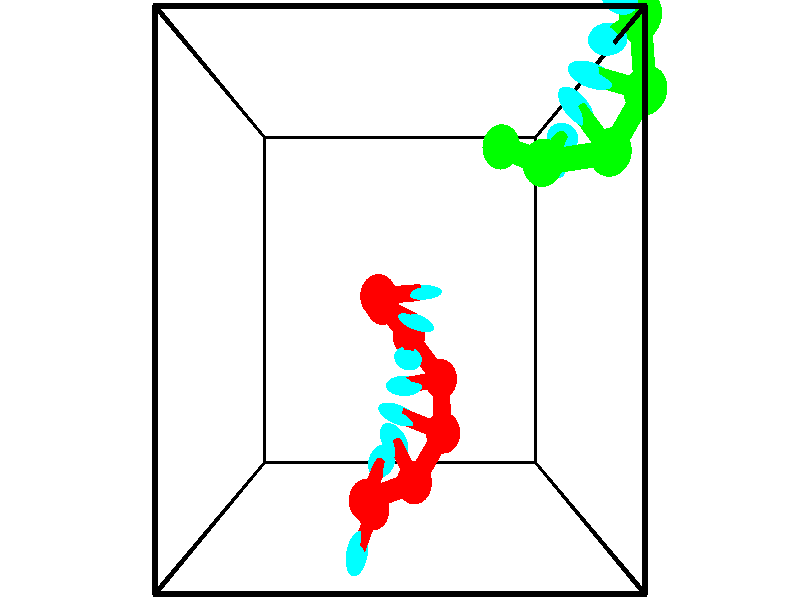 // switches for output
#declare DRAW_BASES = 1; // possible values are 0, 1; only relevant for DNA ribbons
#declare DRAW_BASES_TYPE = 3; // possible values are 1, 2, 3; only relevant for DNA ribbons
#declare DRAW_FOG = 0; // set to 1 to enable fog

#include "colors.inc"

#include "transforms.inc"
background { rgb <1, 1, 1>}

#default {
   normal{
       ripples 0.25
       frequency 0.20
       turbulence 0.2
       lambda 5
   }
	finish {
		phong 0.1
		phong_size 40.
	}
}

// original window dimensions: 1024x640


// camera settings

camera {
	sky <-0, 1, 0>
	up <-0, 1, 0>
	right 1.6 * <1, 0, 0>
	location <2.5, 2.5, 11.1562>
	look_at <2.5, 2.5, 2.5>
	direction <0, 0, -8.6562>
	angle 67.0682
}


# declare cpy_camera_pos = <2.5, 2.5, 11.1562>;
# if (DRAW_FOG = 1)
fog {
	fog_type 2
	up vnormalize(cpy_camera_pos)
	color rgbt<1,1,1,0.3>
	distance 1e-5
	fog_alt 3e-3
	fog_offset 4
}
# end


// LIGHTS

# declare lum = 6;
global_settings {
	ambient_light rgb lum * <0.05, 0.05, 0.05>
	max_trace_level 15
}# declare cpy_direct_light_amount = 0.25;
light_source
{	1000 * <-1, -1, 1>,
	rgb lum * cpy_direct_light_amount
	parallel
}

light_source
{	1000 * <1, 1, -1>,
	rgb lum * cpy_direct_light_amount
	parallel
}

// strand 0

// nucleotide -1

// particle -1
sphere {
	<2.205797, 2.545409, 2.888905> 0.250000
	pigment { color rgbt <1,0,0,0> }
	no_shadow
}
cylinder {
	<2.557289, 2.572056, 2.699846>,  <2.768184, 2.588044, 2.586411>, 0.100000
	pigment { color rgbt <1,0,0,0> }
	no_shadow
}
cylinder {
	<2.557289, 2.572056, 2.699846>,  <2.205797, 2.545409, 2.888905>, 0.100000
	pigment { color rgbt <1,0,0,0> }
	no_shadow
}

// particle -1
sphere {
	<2.557289, 2.572056, 2.699846> 0.100000
	pigment { color rgbt <1,0,0,0> }
	no_shadow
}
sphere {
	0, 1
	scale<0.080000,0.200000,0.300000>
	matrix <-0.026558, -0.981856, -0.187761,
		-0.476578, 0.177544, -0.861018,
		0.878731, 0.066616, -0.472646,
		2.820908, 2.592041, 2.558052>
	pigment { color rgbt <0,1,1,0> }
	no_shadow
}
cylinder {
	<2.237948, 2.438911, 2.111537>,  <2.205797, 2.545409, 2.888905>, 0.130000
	pigment { color rgbt <1,0,0,0> }
	no_shadow
}

// nucleotide -1

// particle -1
sphere {
	<2.237948, 2.438911, 2.111537> 0.250000
	pigment { color rgbt <1,0,0,0> }
	no_shadow
}
cylinder {
	<2.517773, 2.325607, 2.373950>,  <2.685667, 2.257625, 2.531398>, 0.100000
	pigment { color rgbt <1,0,0,0> }
	no_shadow
}
cylinder {
	<2.517773, 2.325607, 2.373950>,  <2.237948, 2.438911, 2.111537>, 0.100000
	pigment { color rgbt <1,0,0,0> }
	no_shadow
}

// particle -1
sphere {
	<2.517773, 2.325607, 2.373950> 0.100000
	pigment { color rgbt <1,0,0,0> }
	no_shadow
}
sphere {
	0, 1
	scale<0.080000,0.200000,0.300000>
	matrix <-0.187133, -0.958657, -0.214377,
		0.689635, 0.027204, -0.723646,
		0.699560, -0.283260, 0.656033,
		2.727641, 2.240629, 2.570760>
	pigment { color rgbt <0,1,1,0> }
	no_shadow
}
cylinder {
	<2.637469, 2.034106, 1.808281>,  <2.237948, 2.438911, 2.111537>, 0.130000
	pigment { color rgbt <1,0,0,0> }
	no_shadow
}

// nucleotide -1

// particle -1
sphere {
	<2.637469, 2.034106, 1.808281> 0.250000
	pigment { color rgbt <1,0,0,0> }
	no_shadow
}
cylinder {
	<2.624779, 1.902409, 2.185765>,  <2.617165, 1.823390, 2.412256>, 0.100000
	pigment { color rgbt <1,0,0,0> }
	no_shadow
}
cylinder {
	<2.624779, 1.902409, 2.185765>,  <2.637469, 2.034106, 1.808281>, 0.100000
	pigment { color rgbt <1,0,0,0> }
	no_shadow
}

// particle -1
sphere {
	<2.624779, 1.902409, 2.185765> 0.100000
	pigment { color rgbt <1,0,0,0> }
	no_shadow
}
sphere {
	0, 1
	scale<0.080000,0.200000,0.300000>
	matrix <-0.125137, -0.935449, -0.330569,
		0.991632, -0.128581, -0.011524,
		-0.031724, -0.329245, 0.943711,
		2.615261, 1.803635, 2.468879>
	pigment { color rgbt <0,1,1,0> }
	no_shadow
}
cylinder {
	<3.121717, 1.495304, 1.920454>,  <2.637469, 2.034106, 1.808281>, 0.130000
	pigment { color rgbt <1,0,0,0> }
	no_shadow
}

// nucleotide -1

// particle -1
sphere {
	<3.121717, 1.495304, 1.920454> 0.250000
	pigment { color rgbt <1,0,0,0> }
	no_shadow
}
cylinder {
	<2.801865, 1.473152, 2.159626>,  <2.609953, 1.459861, 2.303129>, 0.100000
	pigment { color rgbt <1,0,0,0> }
	no_shadow
}
cylinder {
	<2.801865, 1.473152, 2.159626>,  <3.121717, 1.495304, 1.920454>, 0.100000
	pigment { color rgbt <1,0,0,0> }
	no_shadow
}

// particle -1
sphere {
	<2.801865, 1.473152, 2.159626> 0.100000
	pigment { color rgbt <1,0,0,0> }
	no_shadow
}
sphere {
	0, 1
	scale<0.080000,0.200000,0.300000>
	matrix <-0.184108, -0.925174, -0.331900,
		0.571570, -0.375482, 0.729603,
		-0.799632, -0.055379, 0.597931,
		2.561975, 1.456539, 2.339005>
	pigment { color rgbt <0,1,1,0> }
	no_shadow
}
cylinder {
	<3.129251, 0.885913, 2.336759>,  <3.121717, 1.495304, 1.920454>, 0.130000
	pigment { color rgbt <1,0,0,0> }
	no_shadow
}

// nucleotide -1

// particle -1
sphere {
	<3.129251, 0.885913, 2.336759> 0.250000
	pigment { color rgbt <1,0,0,0> }
	no_shadow
}
cylinder {
	<2.750372, 1.004723, 2.288436>,  <2.523045, 1.076009, 2.259442>, 0.100000
	pigment { color rgbt <1,0,0,0> }
	no_shadow
}
cylinder {
	<2.750372, 1.004723, 2.288436>,  <3.129251, 0.885913, 2.336759>, 0.100000
	pigment { color rgbt <1,0,0,0> }
	no_shadow
}

// particle -1
sphere {
	<2.750372, 1.004723, 2.288436> 0.100000
	pigment { color rgbt <1,0,0,0> }
	no_shadow
}
sphere {
	0, 1
	scale<0.080000,0.200000,0.300000>
	matrix <-0.241261, -0.908330, -0.341658,
		-0.211213, -0.294472, 0.932027,
		-0.947197, 0.297025, -0.120807,
		2.466213, 1.093830, 2.252194>
	pigment { color rgbt <0,1,1,0> }
	no_shadow
}
cylinder {
	<2.703472, 0.338349, 2.575254>,  <3.129251, 0.885913, 2.336759>, 0.130000
	pigment { color rgbt <1,0,0,0> }
	no_shadow
}

// nucleotide -1

// particle -1
sphere {
	<2.703472, 0.338349, 2.575254> 0.250000
	pigment { color rgbt <1,0,0,0> }
	no_shadow
}
cylinder {
	<2.536009, 0.568642, 2.294325>,  <2.435531, 0.706818, 2.125767>, 0.100000
	pigment { color rgbt <1,0,0,0> }
	no_shadow
}
cylinder {
	<2.536009, 0.568642, 2.294325>,  <2.703472, 0.338349, 2.575254>, 0.100000
	pigment { color rgbt <1,0,0,0> }
	no_shadow
}

// particle -1
sphere {
	<2.536009, 0.568642, 2.294325> 0.100000
	pigment { color rgbt <1,0,0,0> }
	no_shadow
}
sphere {
	0, 1
	scale<0.080000,0.200000,0.300000>
	matrix <-0.233536, -0.815606, -0.529385,
		-0.877603, -0.057613, 0.475914,
		-0.418658, 0.575733, -0.702323,
		2.410412, 0.741361, 2.083628>
	pigment { color rgbt <0,1,1,0> }
	no_shadow
}
cylinder {
	<2.010233, 0.087562, 2.425654>,  <2.703472, 0.338349, 2.575254>, 0.130000
	pigment { color rgbt <1,0,0,0> }
	no_shadow
}

// nucleotide -1

// particle -1
sphere {
	<2.010233, 0.087562, 2.425654> 0.250000
	pigment { color rgbt <1,0,0,0> }
	no_shadow
}
cylinder {
	<2.130072, 0.287220, 2.100423>,  <2.201975, 0.407015, 1.905284>, 0.100000
	pigment { color rgbt <1,0,0,0> }
	no_shadow
}
cylinder {
	<2.130072, 0.287220, 2.100423>,  <2.010233, 0.087562, 2.425654>, 0.100000
	pigment { color rgbt <1,0,0,0> }
	no_shadow
}

// particle -1
sphere {
	<2.130072, 0.287220, 2.100423> 0.100000
	pigment { color rgbt <1,0,0,0> }
	no_shadow
}
sphere {
	0, 1
	scale<0.080000,0.200000,0.300000>
	matrix <-0.069501, -0.838542, -0.540385,
		-0.951531, 0.218406, -0.216533,
		0.299596, 0.499145, -0.813079,
		2.219950, 0.436963, 1.856499>
	pigment { color rgbt <0,1,1,0> }
	no_shadow
}
cylinder {
	<2.083155, -0.235240, 1.733958>,  <2.010233, 0.087562, 2.425654>, 0.130000
	pigment { color rgbt <1,0,0,0> }
	no_shadow
}

// nucleotide -1

// particle -1
sphere {
	<2.083155, -0.235240, 1.733958> 0.250000
	pigment { color rgbt <1,0,0,0> }
	no_shadow
}
cylinder {
	<1.961847, -0.444260, 2.052698>,  <1.889063, -0.569672, 2.243942>, 0.100000
	pigment { color rgbt <1,0,0,0> }
	no_shadow
}
cylinder {
	<1.961847, -0.444260, 2.052698>,  <2.083155, -0.235240, 1.733958>, 0.100000
	pigment { color rgbt <1,0,0,0> }
	no_shadow
}

// particle -1
sphere {
	<1.961847, -0.444260, 2.052698> 0.100000
	pigment { color rgbt <1,0,0,0> }
	no_shadow
}
sphere {
	0, 1
	scale<0.080000,0.200000,0.300000>
	matrix <-0.799112, -0.316061, -0.511395,
		0.519083, -0.791863, -0.321725,
		-0.303270, -0.522550, 0.796849,
		1.870866, -0.601025, 2.291753>
	pigment { color rgbt <0,1,1,0> }
	no_shadow
}
// strand 1

// nucleotide -1

// particle -1
sphere {
	<4.169910, 5.752402, 4.977643> 0.250000
	pigment { color rgbt <0,1,0,0> }
	no_shadow
}
cylinder {
	<4.563650, 5.812798, 4.941292>,  <4.799894, 5.849035, 4.919482>, 0.100000
	pigment { color rgbt <0,1,0,0> }
	no_shadow
}
cylinder {
	<4.563650, 5.812798, 4.941292>,  <4.169910, 5.752402, 4.977643>, 0.100000
	pigment { color rgbt <0,1,0,0> }
	no_shadow
}

// particle -1
sphere {
	<4.563650, 5.812798, 4.941292> 0.100000
	pigment { color rgbt <0,1,0,0> }
	no_shadow
}
sphere {
	0, 1
	scale<0.080000,0.200000,0.300000>
	matrix <0.005062, -0.539696, -0.841845,
		-0.176156, 0.828210, -0.532013,
		0.984349, 0.150989, -0.090878,
		4.858955, 5.858094, 4.914029>
	pigment { color rgbt <0,1,1,0> }
	no_shadow
}
cylinder {
	<4.328973, 5.926734, 4.320024>,  <4.169910, 5.752402, 4.977643>, 0.130000
	pigment { color rgbt <0,1,0,0> }
	no_shadow
}

// nucleotide -1

// particle -1
sphere {
	<4.328973, 5.926734, 4.320024> 0.250000
	pigment { color rgbt <0,1,0,0> }
	no_shadow
}
cylinder {
	<4.656853, 5.756310, 4.473158>,  <4.853580, 5.654055, 4.565039>, 0.100000
	pigment { color rgbt <0,1,0,0> }
	no_shadow
}
cylinder {
	<4.656853, 5.756310, 4.473158>,  <4.328973, 5.926734, 4.320024>, 0.100000
	pigment { color rgbt <0,1,0,0> }
	no_shadow
}

// particle -1
sphere {
	<4.656853, 5.756310, 4.473158> 0.100000
	pigment { color rgbt <0,1,0,0> }
	no_shadow
}
sphere {
	0, 1
	scale<0.080000,0.200000,0.300000>
	matrix <-0.002541, -0.671066, -0.741393,
		0.572789, 0.606746, -0.551155,
		0.819699, -0.426063, 0.382837,
		4.902762, 5.628490, 4.588009>
	pigment { color rgbt <0,1,1,0> }
	no_shadow
}
cylinder {
	<5.016901, 5.887724, 3.845634>,  <4.328973, 5.926734, 4.320024>, 0.130000
	pigment { color rgbt <0,1,0,0> }
	no_shadow
}

// nucleotide -1

// particle -1
sphere {
	<5.016901, 5.887724, 3.845634> 0.250000
	pigment { color rgbt <0,1,0,0> }
	no_shadow
}
cylinder {
	<4.999868, 5.587589, 4.109507>,  <4.989649, 5.407508, 4.267831>, 0.100000
	pigment { color rgbt <0,1,0,0> }
	no_shadow
}
cylinder {
	<4.999868, 5.587589, 4.109507>,  <5.016901, 5.887724, 3.845634>, 0.100000
	pigment { color rgbt <0,1,0,0> }
	no_shadow
}

// particle -1
sphere {
	<4.999868, 5.587589, 4.109507> 0.100000
	pigment { color rgbt <0,1,0,0> }
	no_shadow
}
sphere {
	0, 1
	scale<0.080000,0.200000,0.300000>
	matrix <-0.001667, -0.660226, -0.751065,
		0.999092, -0.033080, 0.026862,
		-0.042581, -0.750338, 0.659682,
		4.987094, 5.362488, 4.307412>
	pigment { color rgbt <0,1,1,0> }
	no_shadow
}
cylinder {
	<5.471076, 5.421930, 3.685848>,  <5.016901, 5.887724, 3.845634>, 0.130000
	pigment { color rgbt <0,1,0,0> }
	no_shadow
}

// nucleotide -1

// particle -1
sphere {
	<5.471076, 5.421930, 3.685848> 0.250000
	pigment { color rgbt <0,1,0,0> }
	no_shadow
}
cylinder {
	<5.179064, 5.223087, 3.873438>,  <5.003856, 5.103782, 3.985992>, 0.100000
	pigment { color rgbt <0,1,0,0> }
	no_shadow
}
cylinder {
	<5.179064, 5.223087, 3.873438>,  <5.471076, 5.421930, 3.685848>, 0.100000
	pigment { color rgbt <0,1,0,0> }
	no_shadow
}

// particle -1
sphere {
	<5.179064, 5.223087, 3.873438> 0.100000
	pigment { color rgbt <0,1,0,0> }
	no_shadow
}
sphere {
	0, 1
	scale<0.080000,0.200000,0.300000>
	matrix <-0.156396, -0.546494, -0.822730,
		0.665277, -0.673965, 0.321213,
		-0.730032, -0.497107, 0.468976,
		4.960054, 5.073956, 4.014131>
	pigment { color rgbt <0,1,1,0> }
	no_shadow
}
cylinder {
	<5.542952, 4.661504, 3.672688>,  <5.471076, 5.421930, 3.685848>, 0.130000
	pigment { color rgbt <0,1,0,0> }
	no_shadow
}

// nucleotide -1

// particle -1
sphere {
	<5.542952, 4.661504, 3.672688> 0.250000
	pigment { color rgbt <0,1,0,0> }
	no_shadow
}
cylinder {
	<5.152887, 4.747501, 3.693992>,  <4.918849, 4.799100, 3.706774>, 0.100000
	pigment { color rgbt <0,1,0,0> }
	no_shadow
}
cylinder {
	<5.152887, 4.747501, 3.693992>,  <5.542952, 4.661504, 3.672688>, 0.100000
	pigment { color rgbt <0,1,0,0> }
	no_shadow
}

// particle -1
sphere {
	<5.152887, 4.747501, 3.693992> 0.100000
	pigment { color rgbt <0,1,0,0> }
	no_shadow
}
sphere {
	0, 1
	scale<0.080000,0.200000,0.300000>
	matrix <-0.174795, -0.599310, -0.781200,
		-0.136034, -0.771106, 0.622005,
		-0.975162, 0.214993, 0.053259,
		4.860339, 4.811999, 3.709969>
	pigment { color rgbt <0,1,1,0> }
	no_shadow
}
cylinder {
	<5.113532, 4.031233, 3.651238>,  <5.542952, 4.661504, 3.672688>, 0.130000
	pigment { color rgbt <0,1,0,0> }
	no_shadow
}

// nucleotide -1

// particle -1
sphere {
	<5.113532, 4.031233, 3.651238> 0.250000
	pigment { color rgbt <0,1,0,0> }
	no_shadow
}
cylinder {
	<4.915937, 4.343597, 3.498318>,  <4.797380, 4.531016, 3.406565>, 0.100000
	pigment { color rgbt <0,1,0,0> }
	no_shadow
}
cylinder {
	<4.915937, 4.343597, 3.498318>,  <5.113532, 4.031233, 3.651238>, 0.100000
	pigment { color rgbt <0,1,0,0> }
	no_shadow
}

// particle -1
sphere {
	<4.915937, 4.343597, 3.498318> 0.100000
	pigment { color rgbt <0,1,0,0> }
	no_shadow
}
sphere {
	0, 1
	scale<0.080000,0.200000,0.300000>
	matrix <-0.249663, -0.548576, -0.797955,
		-0.832854, -0.298732, 0.465954,
		-0.493986, 0.780912, -0.382302,
		4.767741, 4.577871, 3.383627>
	pigment { color rgbt <0,1,1,0> }
	no_shadow
}
cylinder {
	<4.303091, 3.942140, 3.538879>,  <5.113532, 4.031233, 3.651238>, 0.130000
	pigment { color rgbt <0,1,0,0> }
	no_shadow
}

// nucleotide -1

// particle -1
sphere {
	<4.303091, 3.942140, 3.538879> 0.250000
	pigment { color rgbt <0,1,0,0> }
	no_shadow
}
cylinder {
	<4.516994, 4.154915, 3.276253>,  <4.645337, 4.282579, 3.118678>, 0.100000
	pigment { color rgbt <0,1,0,0> }
	no_shadow
}
cylinder {
	<4.516994, 4.154915, 3.276253>,  <4.303091, 3.942140, 3.538879>, 0.100000
	pigment { color rgbt <0,1,0,0> }
	no_shadow
}

// particle -1
sphere {
	<4.516994, 4.154915, 3.276253> 0.100000
	pigment { color rgbt <0,1,0,0> }
	no_shadow
}
sphere {
	0, 1
	scale<0.080000,0.200000,0.300000>
	matrix <-0.237847, -0.650826, -0.721009,
		-0.810840, 0.541728, -0.221516,
		0.534759, 0.531936, -0.656564,
		4.677422, 4.314496, 3.079284>
	pigment { color rgbt <0,1,1,0> }
	no_shadow
}
cylinder {
	<3.871115, 4.228677, 2.971144>,  <4.303091, 3.942140, 3.538879>, 0.130000
	pigment { color rgbt <0,1,0,0> }
	no_shadow
}

// nucleotide -1

// particle -1
sphere {
	<3.871115, 4.228677, 2.971144> 0.250000
	pigment { color rgbt <0,1,0,0> }
	no_shadow
}
cylinder {
	<4.243036, 4.135052, 2.857526>,  <4.466189, 4.078877, 2.789356>, 0.100000
	pigment { color rgbt <0,1,0,0> }
	no_shadow
}
cylinder {
	<4.243036, 4.135052, 2.857526>,  <3.871115, 4.228677, 2.971144>, 0.100000
	pigment { color rgbt <0,1,0,0> }
	no_shadow
}

// particle -1
sphere {
	<4.243036, 4.135052, 2.857526> 0.100000
	pigment { color rgbt <0,1,0,0> }
	no_shadow
}
sphere {
	0, 1
	scale<0.080000,0.200000,0.300000>
	matrix <-0.364820, -0.688230, -0.627093,
		-0.048709, 0.686698, -0.725309,
		0.929803, -0.234062, -0.284044,
		4.521977, 4.064833, 2.772313>
	pigment { color rgbt <0,1,1,0> }
	no_shadow
}
// box output
cylinder {
	<0.000000, 0.000000, 0.000000>,  <5.000000, 0.000000, 0.000000>, 0.025000
	pigment { color rgbt <0,0,0,0> }
	no_shadow
}
cylinder {
	<0.000000, 0.000000, 0.000000>,  <0.000000, 5.000000, 0.000000>, 0.025000
	pigment { color rgbt <0,0,0,0> }
	no_shadow
}
cylinder {
	<0.000000, 0.000000, 0.000000>,  <0.000000, 0.000000, 5.000000>, 0.025000
	pigment { color rgbt <0,0,0,0> }
	no_shadow
}
cylinder {
	<5.000000, 5.000000, 5.000000>,  <0.000000, 5.000000, 5.000000>, 0.025000
	pigment { color rgbt <0,0,0,0> }
	no_shadow
}
cylinder {
	<5.000000, 5.000000, 5.000000>,  <5.000000, 0.000000, 5.000000>, 0.025000
	pigment { color rgbt <0,0,0,0> }
	no_shadow
}
cylinder {
	<5.000000, 5.000000, 5.000000>,  <5.000000, 5.000000, 0.000000>, 0.025000
	pigment { color rgbt <0,0,0,0> }
	no_shadow
}
cylinder {
	<0.000000, 0.000000, 5.000000>,  <0.000000, 5.000000, 5.000000>, 0.025000
	pigment { color rgbt <0,0,0,0> }
	no_shadow
}
cylinder {
	<0.000000, 0.000000, 5.000000>,  <5.000000, 0.000000, 5.000000>, 0.025000
	pigment { color rgbt <0,0,0,0> }
	no_shadow
}
cylinder {
	<5.000000, 5.000000, 0.000000>,  <0.000000, 5.000000, 0.000000>, 0.025000
	pigment { color rgbt <0,0,0,0> }
	no_shadow
}
cylinder {
	<5.000000, 5.000000, 0.000000>,  <5.000000, 0.000000, 0.000000>, 0.025000
	pigment { color rgbt <0,0,0,0> }
	no_shadow
}
cylinder {
	<5.000000, 0.000000, 5.000000>,  <5.000000, 0.000000, 0.000000>, 0.025000
	pigment { color rgbt <0,0,0,0> }
	no_shadow
}
cylinder {
	<0.000000, 5.000000, 0.000000>,  <0.000000, 5.000000, 5.000000>, 0.025000
	pigment { color rgbt <0,0,0,0> }
	no_shadow
}
// end of box output

